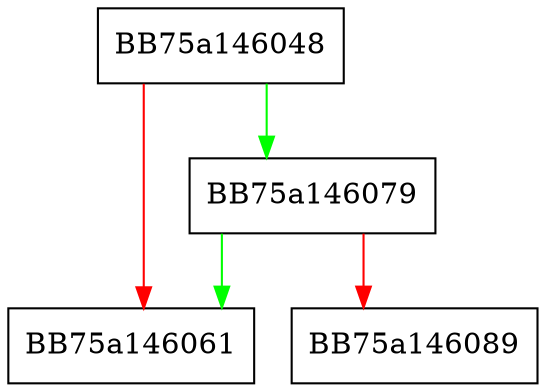 digraph GetFileHandle {
  node [shape="box"];
  graph [splines=ortho];
  BB75a146048 -> BB75a146079 [color="green"];
  BB75a146048 -> BB75a146061 [color="red"];
  BB75a146079 -> BB75a146061 [color="green"];
  BB75a146079 -> BB75a146089 [color="red"];
}